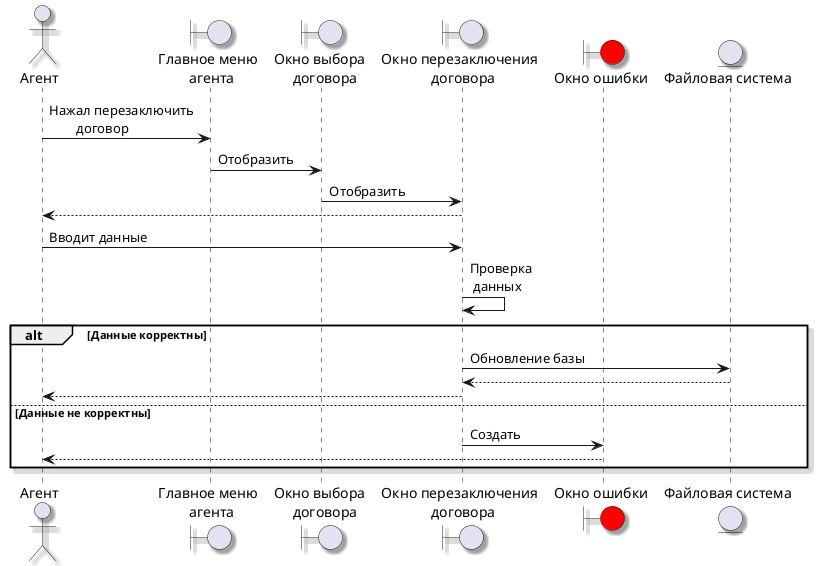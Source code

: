 @startuml
skinparam Shadowing true
actor "Агент" as agent
boundary "Главное меню\n  агента" as mainMenuAg
boundary "Окно выбора\n   договора" as contractWindow
boundary "Окно перезаключения\n  договора" as reContractWindow
boundary "Окно ошибки" as errorWindow #Red

entity "Файловая система" as fs

agent -> mainMenuAg : Нажал перезаключить\n\tдоговор
mainMenuAg -> contractWindow : Отобразить
contractWindow -> reContractWindow : Отобразить
reContractWindow --> agent
agent -> reContractWindow : Вводит данные
reContractWindow -> reContractWindow : Проверка\n данных

alt Данные корректны
    reContractWindow -> fs : Обновление базы
    fs --> reContractWindow
    reContractWindow --> agent
else Данные не корректны
    reContractWindow -> errorWindow : Создать
    errorWindow --> agent
end
@enduml